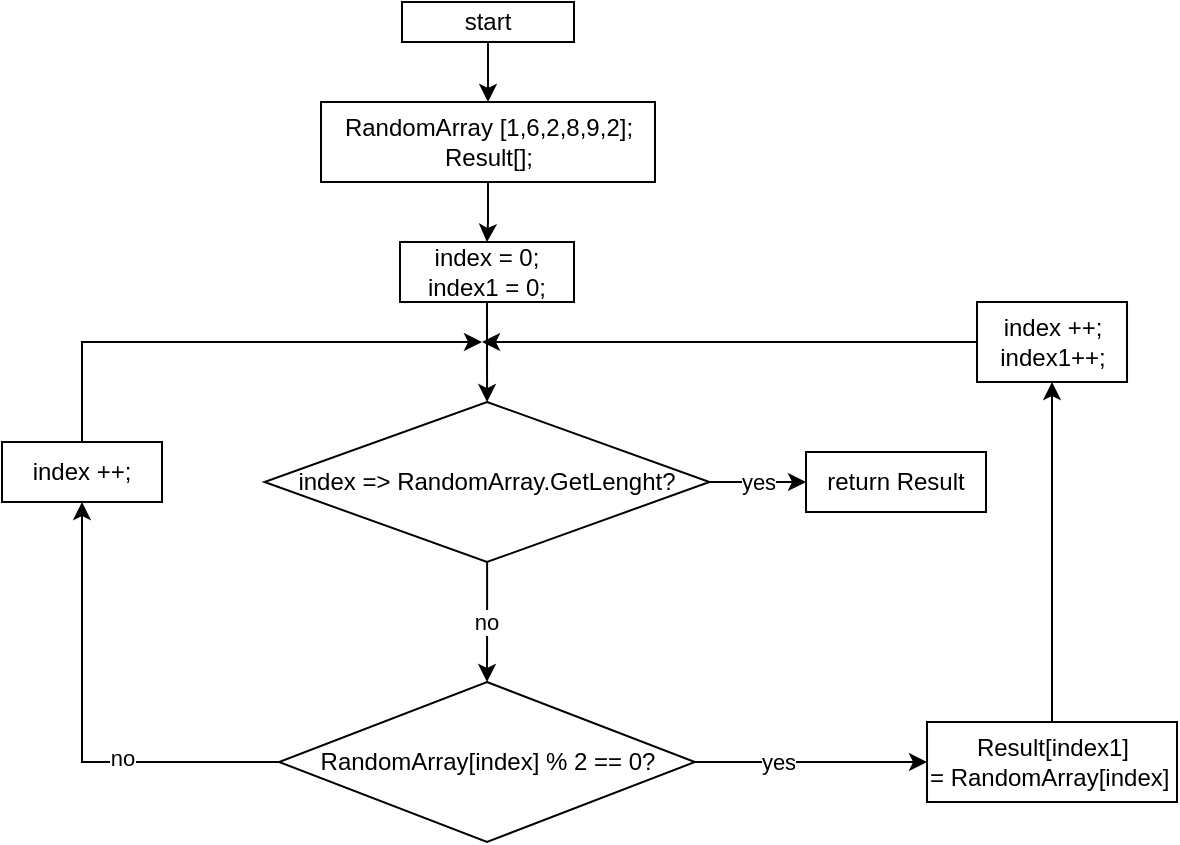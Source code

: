 <mxfile version="15.8.6" type="device"><diagram id="jPpLKzbt7ik_fCGayMQw" name="Page-1"><mxGraphModel dx="1102" dy="525" grid="1" gridSize="10" guides="1" tooltips="1" connect="1" arrows="1" fold="1" page="1" pageScale="1" pageWidth="827" pageHeight="1169" math="0" shadow="0"><root><mxCell id="0"/><mxCell id="1" parent="0"/><mxCell id="5_X8V47mym-BRte3GXz5-3" value="" style="edgeStyle=orthogonalEdgeStyle;rounded=0;orthogonalLoop=1;jettySize=auto;html=1;" edge="1" parent="1" source="5_X8V47mym-BRte3GXz5-1" target="5_X8V47mym-BRte3GXz5-2"><mxGeometry relative="1" as="geometry"/></mxCell><mxCell id="5_X8V47mym-BRte3GXz5-1" value="start" style="rounded=0;whiteSpace=wrap;html=1;" vertex="1" parent="1"><mxGeometry x="380" y="10" width="86" height="20" as="geometry"/></mxCell><mxCell id="5_X8V47mym-BRte3GXz5-5" value="" style="edgeStyle=orthogonalEdgeStyle;rounded=0;orthogonalLoop=1;jettySize=auto;html=1;" edge="1" parent="1" source="5_X8V47mym-BRte3GXz5-2" target="5_X8V47mym-BRte3GXz5-4"><mxGeometry relative="1" as="geometry"/></mxCell><mxCell id="5_X8V47mym-BRte3GXz5-2" value="RandomArray [1,6,2,8,9,2];&lt;br&gt;Result[];&lt;br&gt;" style="whiteSpace=wrap;html=1;rounded=0;" vertex="1" parent="1"><mxGeometry x="339.5" y="60" width="167" height="40" as="geometry"/></mxCell><mxCell id="5_X8V47mym-BRte3GXz5-21" value="" style="edgeStyle=orthogonalEdgeStyle;rounded=0;orthogonalLoop=1;jettySize=auto;html=1;" edge="1" parent="1" source="5_X8V47mym-BRte3GXz5-4" target="5_X8V47mym-BRte3GXz5-20"><mxGeometry relative="1" as="geometry"/></mxCell><mxCell id="5_X8V47mym-BRte3GXz5-4" value="index = 0;&lt;br&gt;index1 = 0;" style="whiteSpace=wrap;html=1;rounded=0;" vertex="1" parent="1"><mxGeometry x="379" y="130" width="87" height="30" as="geometry"/></mxCell><mxCell id="5_X8V47mym-BRte3GXz5-9" value="" style="edgeStyle=orthogonalEdgeStyle;rounded=0;orthogonalLoop=1;jettySize=auto;html=1;" edge="1" parent="1" source="5_X8V47mym-BRte3GXz5-6" target="5_X8V47mym-BRte3GXz5-8"><mxGeometry relative="1" as="geometry"/></mxCell><mxCell id="5_X8V47mym-BRte3GXz5-14" value="yes" style="edgeLabel;html=1;align=center;verticalAlign=middle;resizable=0;points=[];" vertex="1" connectable="0" parent="5_X8V47mym-BRte3GXz5-9"><mxGeometry x="-0.282" relative="1" as="geometry"><mxPoint as="offset"/></mxGeometry></mxCell><mxCell id="5_X8V47mym-BRte3GXz5-16" value="" style="edgeStyle=orthogonalEdgeStyle;rounded=0;orthogonalLoop=1;jettySize=auto;html=1;" edge="1" parent="1" source="5_X8V47mym-BRte3GXz5-6" target="5_X8V47mym-BRte3GXz5-15"><mxGeometry relative="1" as="geometry"/></mxCell><mxCell id="5_X8V47mym-BRte3GXz5-17" value="no" style="edgeLabel;html=1;align=center;verticalAlign=middle;resizable=0;points=[];" vertex="1" connectable="0" parent="5_X8V47mym-BRte3GXz5-16"><mxGeometry x="-0.313" y="-2" relative="1" as="geometry"><mxPoint as="offset"/></mxGeometry></mxCell><mxCell id="5_X8V47mym-BRte3GXz5-6" value="&lt;span&gt;RandomArray[index] % 2 == 0?&lt;/span&gt;" style="rhombus;whiteSpace=wrap;html=1;rounded=0;" vertex="1" parent="1"><mxGeometry x="318.57" y="350" width="207.87" height="80" as="geometry"/></mxCell><mxCell id="5_X8V47mym-BRte3GXz5-12" value="" style="edgeStyle=orthogonalEdgeStyle;rounded=0;orthogonalLoop=1;jettySize=auto;html=1;" edge="1" parent="1" source="5_X8V47mym-BRte3GXz5-8" target="5_X8V47mym-BRte3GXz5-11"><mxGeometry relative="1" as="geometry"/></mxCell><mxCell id="5_X8V47mym-BRte3GXz5-8" value="Result[index1] =&amp;nbsp;&lt;span&gt;RandomArray[index]&amp;nbsp;&lt;/span&gt;" style="whiteSpace=wrap;html=1;rounded=0;" vertex="1" parent="1"><mxGeometry x="642.51" y="370" width="124.99" height="40" as="geometry"/></mxCell><mxCell id="5_X8V47mym-BRte3GXz5-13" style="edgeStyle=orthogonalEdgeStyle;rounded=0;orthogonalLoop=1;jettySize=auto;html=1;" edge="1" parent="1" source="5_X8V47mym-BRte3GXz5-11"><mxGeometry relative="1" as="geometry"><mxPoint x="420" y="180" as="targetPoint"/></mxGeometry></mxCell><mxCell id="5_X8V47mym-BRte3GXz5-11" value="index ++;&lt;br&gt;index1++;" style="whiteSpace=wrap;html=1;rounded=0;" vertex="1" parent="1"><mxGeometry x="667.5" y="160" width="75.01" height="40" as="geometry"/></mxCell><mxCell id="5_X8V47mym-BRte3GXz5-18" style="edgeStyle=orthogonalEdgeStyle;rounded=0;orthogonalLoop=1;jettySize=auto;html=1;" edge="1" parent="1" source="5_X8V47mym-BRte3GXz5-15"><mxGeometry relative="1" as="geometry"><mxPoint x="420" y="180" as="targetPoint"/><Array as="points"><mxPoint x="220" y="180"/></Array></mxGeometry></mxCell><mxCell id="5_X8V47mym-BRte3GXz5-15" value="index ++;" style="whiteSpace=wrap;html=1;rounded=0;" vertex="1" parent="1"><mxGeometry x="180" y="230" width="80" height="30" as="geometry"/></mxCell><mxCell id="5_X8V47mym-BRte3GXz5-23" value="yes" style="edgeStyle=orthogonalEdgeStyle;rounded=0;orthogonalLoop=1;jettySize=auto;html=1;" edge="1" parent="1" source="5_X8V47mym-BRte3GXz5-20" target="5_X8V47mym-BRte3GXz5-22"><mxGeometry relative="1" as="geometry"><Array as="points"><mxPoint x="570" y="250"/><mxPoint x="570" y="250"/></Array></mxGeometry></mxCell><mxCell id="5_X8V47mym-BRte3GXz5-24" value="no" style="edgeStyle=orthogonalEdgeStyle;rounded=0;orthogonalLoop=1;jettySize=auto;html=1;entryX=0.5;entryY=0;entryDx=0;entryDy=0;" edge="1" parent="1" source="5_X8V47mym-BRte3GXz5-20" target="5_X8V47mym-BRte3GXz5-6"><mxGeometry relative="1" as="geometry"/></mxCell><mxCell id="5_X8V47mym-BRte3GXz5-20" value="index =&amp;gt; RandomArray.GetLenght?" style="rhombus;whiteSpace=wrap;html=1;rounded=0;" vertex="1" parent="1"><mxGeometry x="311.25" y="210" width="222.5" height="80" as="geometry"/></mxCell><mxCell id="5_X8V47mym-BRte3GXz5-22" value="return Result" style="whiteSpace=wrap;html=1;rounded=0;" vertex="1" parent="1"><mxGeometry x="582.01" y="235" width="90" height="30" as="geometry"/></mxCell><mxCell id="5_X8V47mym-BRte3GXz5-25" style="edgeStyle=orthogonalEdgeStyle;rounded=0;orthogonalLoop=1;jettySize=auto;html=1;exitX=0.5;exitY=1;exitDx=0;exitDy=0;" edge="1" parent="1" source="5_X8V47mym-BRte3GXz5-11" target="5_X8V47mym-BRte3GXz5-11"><mxGeometry relative="1" as="geometry"/></mxCell></root></mxGraphModel></diagram></mxfile>